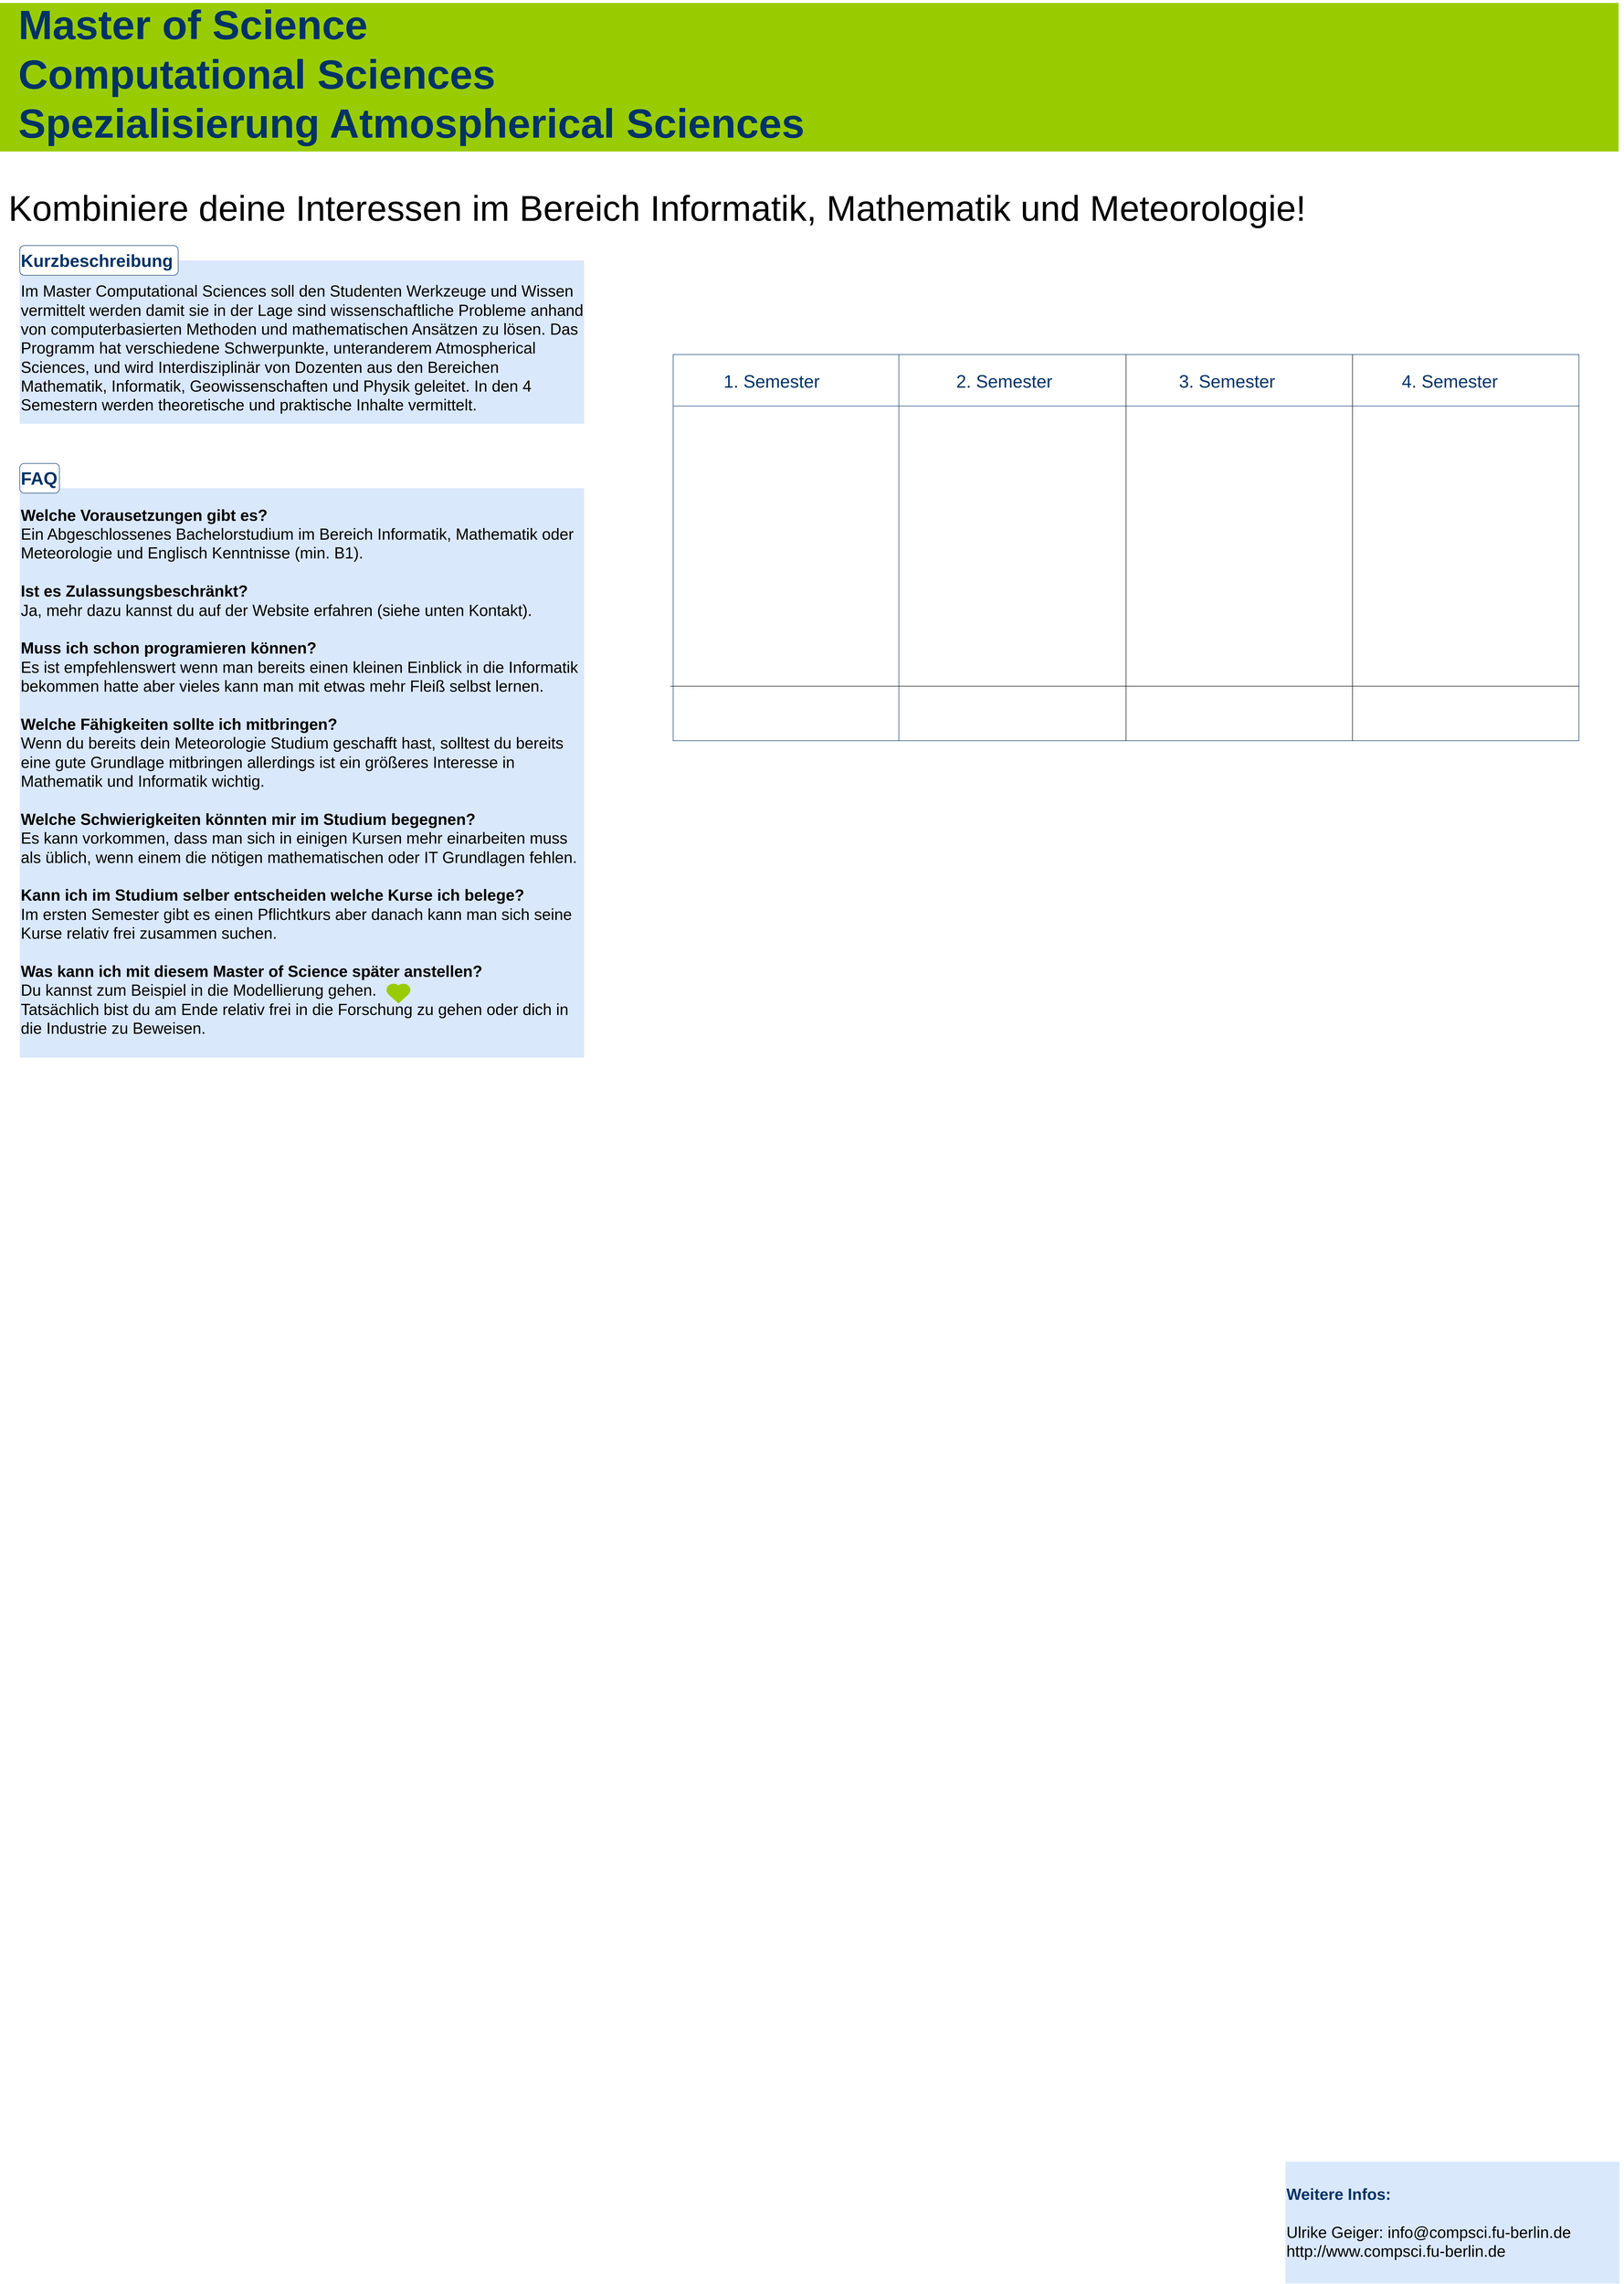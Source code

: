 <mxfile version="10.6.5" type="github"><diagram id="0yWm1TnqraPglL_wG8Ss" name="Page-1"><mxGraphModel dx="1886" dy="946" grid="1" gridSize="10" guides="1" tooltips="1" connect="1" arrows="1" fold="1" page="1" pageScale="1" pageWidth="3300" pageHeight="4681" math="0" shadow="0"><root><mxCell id="0"/><mxCell id="1" parent="0"/><mxCell id="QjoiSm2YEYRb1v46vJlW-3" value="&lt;div style=&quot;font-size: 83px&quot; align=&quot;left&quot;&gt;&lt;font style=&quot;font-size: 83px&quot; face=&quot;Helvetica&quot;&gt;Master of Science &lt;br&gt;&lt;/font&gt;&lt;/div&gt;&lt;div style=&quot;font-size: 83px&quot; align=&quot;left&quot;&gt;&lt;font style=&quot;font-size: 83px&quot; face=&quot;Helvetica&quot;&gt;Computational Sciences&lt;/font&gt;&lt;/div&gt;&lt;div style=&quot;font-size: 83px&quot; align=&quot;left&quot;&gt;&lt;font style=&quot;font-size: 83px&quot; face=&quot;Helvetica&quot;&gt;Spezialisierung Atmospherical Sciences&lt;/font&gt;&lt;font style=&quot;font-size: 83px&quot;&gt;&lt;br&gt;&lt;/font&gt;&lt;/div&gt;" style="rounded=0;whiteSpace=wrap;html=1;fillColor=#99CC00;strokeColor=none;fontSize=84;fontColor=#003366;fontStyle=1;align=left;spacingLeft=37;spacing=0;verticalAlign=middle;horizontal=1;spacingTop=-12;" vertex="1" parent="1"><mxGeometry y="40" width="3270" height="300" as="geometry"/></mxCell><mxCell id="QjoiSm2YEYRb1v46vJlW-1" value="" style="shape=image;imageAspect=0;aspect=fixed;verticalLabelPosition=bottom;verticalAlign=top;image=https://www.fu-berlin.de/sites/corporate-design/downloads_container/Logo_RGB_Ausdruck.jpg;" vertex="1" parent="1"><mxGeometry x="2140" y="40" width="1140" height="304" as="geometry"/></mxCell><mxCell id="QjoiSm2YEYRb1v46vJlW-4" value="&lt;font style=&quot;font-size: 72px&quot;&gt;Kombiniere deine Interessen im Bereich Informatik, Mathematik und Meteorologie!&lt;br&gt;&lt;/font&gt;" style="rounded=0;whiteSpace=wrap;html=1;strokeColor=none;fillColor=#FFFFFF;fontColor=#000000;align=left;labelBorderColor=none;" vertex="1" parent="1"><mxGeometry x="15" y="380" width="3240" height="150" as="geometry"/></mxCell><mxCell id="QjoiSm2YEYRb1v46vJlW-5" value="&lt;p style=&quot;line-height: 100%&quot;&gt;&lt;/p&gt;&lt;div&gt;&lt;font style=&quot;font-size: 32px&quot; color=&quot;#003366&quot;&gt;&lt;b&gt;&lt;font style=&quot;font-size: 32px&quot;&gt;&lt;font color=&quot;#000000&quot;&gt;&lt;br&gt;&lt;/font&gt;&lt;/font&gt;&lt;/b&gt;&lt;/font&gt;&lt;/div&gt;&lt;div&gt;&lt;font style=&quot;font-size: 32px&quot; color=&quot;#003366&quot;&gt;&lt;b&gt;&lt;font style=&quot;font-size: 32px&quot;&gt;&lt;font color=&quot;#000000&quot;&gt;&lt;br&gt;&lt;/font&gt;&lt;/font&gt;&lt;/b&gt;&lt;/font&gt;&lt;/div&gt;&lt;div&gt;&lt;font style=&quot;font-size: 32px&quot; color=&quot;#003366&quot;&gt;&lt;b&gt;&lt;font style=&quot;font-size: 32px&quot;&gt;&lt;font color=&quot;#000000&quot;&gt;Welche Vorausetzungen gibt es?&lt;/font&gt;&lt;br&gt;&lt;/font&gt;&lt;/b&gt;&lt;/font&gt;&lt;/div&gt;&lt;div style=&quot;font-size: 32px&quot;&gt;&lt;font style=&quot;font-size: 32px&quot;&gt;Ein Abgeschlossenes Bachelorstudium im Bereich Informatik, Mathematik oder Meteorologie und Englisch Kenntnisse (min. B1).&lt;/font&gt;&lt;/div&gt;&lt;div style=&quot;font-size: 32px&quot;&gt;&lt;font style=&quot;font-size: 32px&quot;&gt;&lt;br&gt;&lt;/font&gt;&lt;/div&gt;&lt;div style=&quot;font-size: 32px&quot;&gt;&lt;b&gt;&lt;font style=&quot;font-size: 32px&quot;&gt;Ist es Zulassungsbeschränkt?&lt;/font&gt;&lt;/b&gt;&lt;/div&gt;&lt;div style=&quot;font-size: 32px&quot;&gt;&lt;font style=&quot;font-size: 32px&quot;&gt;Ja, mehr dazu kannst du auf der Website erfahren (siehe unten Kontakt).&lt;br&gt;&lt;/font&gt;&lt;/div&gt;&lt;div style=&quot;font-size: 32px&quot;&gt;&lt;font style=&quot;font-size: 32px&quot;&gt;&lt;br&gt;&lt;/font&gt;&lt;/div&gt;&lt;div&gt;&lt;b&gt;Muss ich schon programieren können?&lt;/b&gt;&lt;/div&gt;&lt;div&gt;Es ist empfehlenswert wenn man bereits einen kleinen Einblick in die Informatik bekommen hatte aber vieles kann man mit etwas mehr Fleiß selbst lernen.&lt;/div&gt;&lt;div&gt;&lt;br&gt;&lt;/div&gt;&lt;div&gt;&lt;b&gt;Welche Fähigkeiten sollte ich mitbringen?&lt;/b&gt;&lt;/div&gt;&lt;div&gt;Wenn du bereits dein Meteorologie Studium geschafft hast, solltest du bereits eine gute Grundlage mitbringen allerdings ist ein größeres Interesse in Mathematik und Informatik wichtig.&lt;br&gt;&lt;/div&gt;&lt;div&gt;&lt;br&gt;&lt;/div&gt;&lt;div&gt;&lt;b&gt;Welche Schwierigkeiten könnten mir im Studium begegnen?&lt;/b&gt;&lt;/div&gt;&lt;div&gt;Es kann vorkommen, dass man sich in einigen Kursen mehr einarbeiten muss als üblich, wenn einem die nötigen mathematischen oder IT Grundlagen fehlen.&lt;/div&gt;&lt;div&gt;&lt;br&gt;&lt;/div&gt;&lt;div&gt;&lt;b&gt;Kann ich im Studium selber entscheiden welche Kurse ich belege? &lt;br&gt;&lt;/b&gt;&lt;/div&gt;&lt;div&gt;Im ersten Semester gibt es einen Pflichtkurs aber danach kann man sich seine Kurse relativ frei zusammen suchen.&lt;br&gt;&lt;/div&gt;&lt;div&gt;&lt;br&gt;&lt;/div&gt;&lt;div&gt;&lt;b&gt;Was kann ich mit diesem Master of Science später anstellen?&lt;/b&gt;&lt;/div&gt;&lt;div&gt;Du kannst zum Beispiel in die Modellierung gehen. &lt;b&gt;&lt;br&gt;&lt;/b&gt;&lt;/div&gt;&lt;div&gt;Tatsächlich bist du am Ende relativ frei in die Forschung zu gehen oder dich in die Industrie zu Beweisen.&lt;b&gt;&lt;br&gt;&lt;/b&gt;&lt;/div&gt;&lt;div&gt;&lt;br&gt;&lt;/div&gt;&lt;div style=&quot;font-size: 32px&quot;&gt;&lt;font style=&quot;font-size: 32px&quot;&gt;&lt;br&gt;&lt;/font&gt;&lt;/div&gt;&lt;div style=&quot;font-size: 32px&quot;&gt;&lt;font style=&quot;font-size: 32px&quot;&gt;&lt;br&gt;&lt;/font&gt;&lt;/div&gt;&lt;div style=&quot;font-size: 32px&quot;&gt;&lt;font style=&quot;font-size: 32px&quot;&gt;&lt;br style=&quot;font-size: 32px&quot;&gt;&lt;/font&gt;&lt;/div&gt;&lt;p&gt;&lt;/p&gt;" style="rounded=0;whiteSpace=wrap;html=1;strokeColor=none;fillColor=#dae8fc;align=left;fontSize=32;spacingTop=71;" vertex="1" parent="1"><mxGeometry x="40" y="1020" width="1140" height="1150" as="geometry"/></mxCell><mxCell id="QjoiSm2YEYRb1v46vJlW-6" value="&lt;div&gt;&lt;b&gt;&lt;font color=&quot;#003366&quot;&gt;Weitere Infos:&lt;/font&gt;&lt;/b&gt;&lt;/div&gt;&lt;div&gt;&lt;br&gt;&lt;/div&gt;&lt;div&gt;Ulrike Geiger: info@compsci.fu-berlin.de&lt;/div&gt;http://www.compsci.fu-berlin.de" style="rounded=0;whiteSpace=wrap;html=1;strokeColor=none;fillColor=#dae8fc;fontSize=32;align=left;" vertex="1" parent="1"><mxGeometry x="2597" y="4400" width="675" height="246" as="geometry"/></mxCell><mxCell id="QjoiSm2YEYRb1v46vJlW-7" value="Im Master Computational Sciences soll den Studenten Werkzeuge und Wissen vermittelt werden damit sie in der Lage sind wissenschaftliche Probleme anhand von computerbasierten Methoden und mathematischen Ansätzen zu lösen. Das Programm hat verschiedene Schwerpunkte, unteranderem Atmospherical Sciences, und wird Interdisziplinär von Dozenten aus den Bereichen Mathematik, Informatik, Geowissenschaften und Physik geleitet. In den 4 Semestern werden theoretische und praktische Inhalte vermittelt. " style="rounded=0;whiteSpace=wrap;html=1;strokeColor=none;fillColor=#dae8fc;fontSize=32;align=left;spacingTop=23;" vertex="1" parent="1"><mxGeometry x="40" y="560" width="1140" height="330" as="geometry"/></mxCell><mxCell id="QjoiSm2YEYRb1v46vJlW-8" value="" style="verticalLabelPosition=bottom;verticalAlign=top;html=1;shape=mxgraph.basic.heart;strokeColor=#99CC00;fillColor=#99CC00;fontSize=32;align=left;" vertex="1" parent="1"><mxGeometry x="780" y="2020" width="50" height="40" as="geometry"/></mxCell><mxCell id="QjoiSm2YEYRb1v46vJlW-11" value="Kurzbeschreibung" style="rounded=1;whiteSpace=wrap;html=1;strokeColor=#003366;fillColor=#FFFFFF;fontSize=35;fontColor=#003366;align=left;fontStyle=1" vertex="1" parent="1"><mxGeometry x="40" y="530" width="320" height="60" as="geometry"/></mxCell><mxCell id="QjoiSm2YEYRb1v46vJlW-12" value="FAQ" style="rounded=1;whiteSpace=wrap;html=1;strokeColor=#003366;fillColor=#FFFFFF;fontSize=36;fontColor=#003366;align=left;fontStyle=1" vertex="1" parent="1"><mxGeometry x="40" y="970" width="80" height="60" as="geometry"/></mxCell><mxCell id="QjoiSm2YEYRb1v46vJlW-16" value="" style="shape=internalStorage;whiteSpace=wrap;html=1;backgroundOutline=1;strokeColor=#003366;fillColor=#FFFFFF;fontSize=36;fontColor=#003366;align=left;dx=456;dy=104;" vertex="1" parent="1"><mxGeometry x="1360" y="750" width="1830" height="780" as="geometry"/></mxCell><mxCell id="QjoiSm2YEYRb1v46vJlW-22" value="" style="endArrow=none;html=1;fontSize=36;fontColor=#003366;entryX=0.5;entryY=0;entryDx=0;entryDy=0;exitX=0.5;exitY=1;exitDx=0;exitDy=0;" edge="1" parent="1" source="QjoiSm2YEYRb1v46vJlW-16" target="QjoiSm2YEYRb1v46vJlW-16"><mxGeometry width="50" height="50" relative="1" as="geometry"><mxPoint x="2240" y="1080" as="sourcePoint"/><mxPoint x="2240" y="640" as="targetPoint"/><Array as="points"/></mxGeometry></mxCell><mxCell id="QjoiSm2YEYRb1v46vJlW-23" value="" style="endArrow=none;html=1;fontSize=36;fontColor=#003366;entryX=0.75;entryY=0;entryDx=0;entryDy=0;exitX=0.75;exitY=1;exitDx=0;exitDy=0;" edge="1" parent="1" source="QjoiSm2YEYRb1v46vJlW-16" target="QjoiSm2YEYRb1v46vJlW-16"><mxGeometry width="50" height="50" relative="1" as="geometry"><mxPoint x="2169" y="1080" as="sourcePoint"/><mxPoint x="2169" y="640" as="targetPoint"/><Array as="points"/></mxGeometry></mxCell><mxCell id="QjoiSm2YEYRb1v46vJlW-24" value="" style="endArrow=none;html=1;fontSize=36;fontColor=#003366;" edge="1" parent="1"><mxGeometry width="50" height="50" relative="1" as="geometry"><mxPoint x="3190" y="1420" as="sourcePoint"/><mxPoint x="1354" y="1420" as="targetPoint"/><Array as="points"/></mxGeometry></mxCell><mxCell id="QjoiSm2YEYRb1v46vJlW-25" value="4. Semester" style="text;html=1;resizable=0;points=[];autosize=1;align=left;verticalAlign=top;spacingTop=-4;fontSize=36;fontColor=#003366;" vertex="1" parent="1"><mxGeometry x="2830" y="780" width="210" height="40" as="geometry"/></mxCell><mxCell id="QjoiSm2YEYRb1v46vJlW-26" value="1. Semester" style="text;html=1;resizable=0;points=[];autosize=1;align=left;verticalAlign=top;spacingTop=-4;fontSize=36;fontColor=#003366;" vertex="1" parent="1"><mxGeometry x="1460" y="780" width="210" height="40" as="geometry"/></mxCell><mxCell id="QjoiSm2YEYRb1v46vJlW-27" value="2. Semester" style="text;html=1;resizable=0;points=[];autosize=1;align=left;verticalAlign=top;spacingTop=-4;fontSize=36;fontColor=#003366;" vertex="1" parent="1"><mxGeometry x="1930" y="780" width="210" height="40" as="geometry"/></mxCell><mxCell id="QjoiSm2YEYRb1v46vJlW-28" value="3. Semester" style="text;html=1;resizable=0;points=[];autosize=1;align=left;verticalAlign=top;spacingTop=-4;fontSize=36;fontColor=#003366;" vertex="1" parent="1"><mxGeometry x="2380" y="780" width="210" height="40" as="geometry"/></mxCell></root></mxGraphModel></diagram></mxfile>
